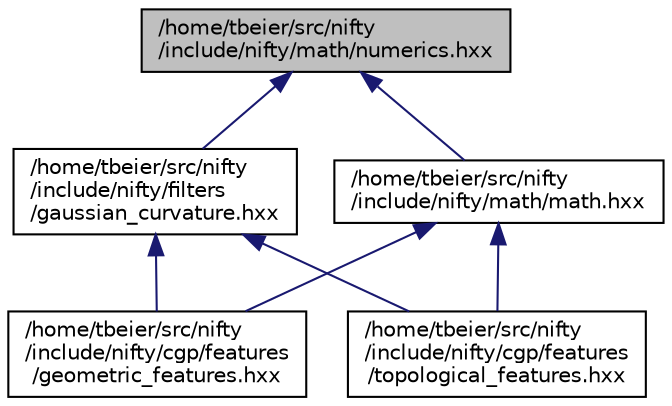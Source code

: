 digraph "/home/tbeier/src/nifty/include/nifty/math/numerics.hxx"
{
  edge [fontname="Helvetica",fontsize="10",labelfontname="Helvetica",labelfontsize="10"];
  node [fontname="Helvetica",fontsize="10",shape=record];
  Node1 [label="/home/tbeier/src/nifty\l/include/nifty/math/numerics.hxx",height=0.2,width=0.4,color="black", fillcolor="grey75", style="filled", fontcolor="black"];
  Node1 -> Node2 [dir="back",color="midnightblue",fontsize="10",style="solid"];
  Node2 [label="/home/tbeier/src/nifty\l/include/nifty/filters\l/gaussian_curvature.hxx",height=0.2,width=0.4,color="black", fillcolor="white", style="filled",URL="$gaussian__curvature_8hxx.html"];
  Node2 -> Node3 [dir="back",color="midnightblue",fontsize="10",style="solid"];
  Node3 [label="/home/tbeier/src/nifty\l/include/nifty/cgp/features\l/geometric_features.hxx",height=0.2,width=0.4,color="black", fillcolor="white", style="filled",URL="$geometric__features_8hxx.html"];
  Node2 -> Node4 [dir="back",color="midnightblue",fontsize="10",style="solid"];
  Node4 [label="/home/tbeier/src/nifty\l/include/nifty/cgp/features\l/topological_features.hxx",height=0.2,width=0.4,color="black", fillcolor="white", style="filled",URL="$topological__features_8hxx.html"];
  Node1 -> Node5 [dir="back",color="midnightblue",fontsize="10",style="solid"];
  Node5 [label="/home/tbeier/src/nifty\l/include/nifty/math/math.hxx",height=0.2,width=0.4,color="black", fillcolor="white", style="filled",URL="$math_8hxx.html"];
  Node5 -> Node3 [dir="back",color="midnightblue",fontsize="10",style="solid"];
  Node5 -> Node4 [dir="back",color="midnightblue",fontsize="10",style="solid"];
}
